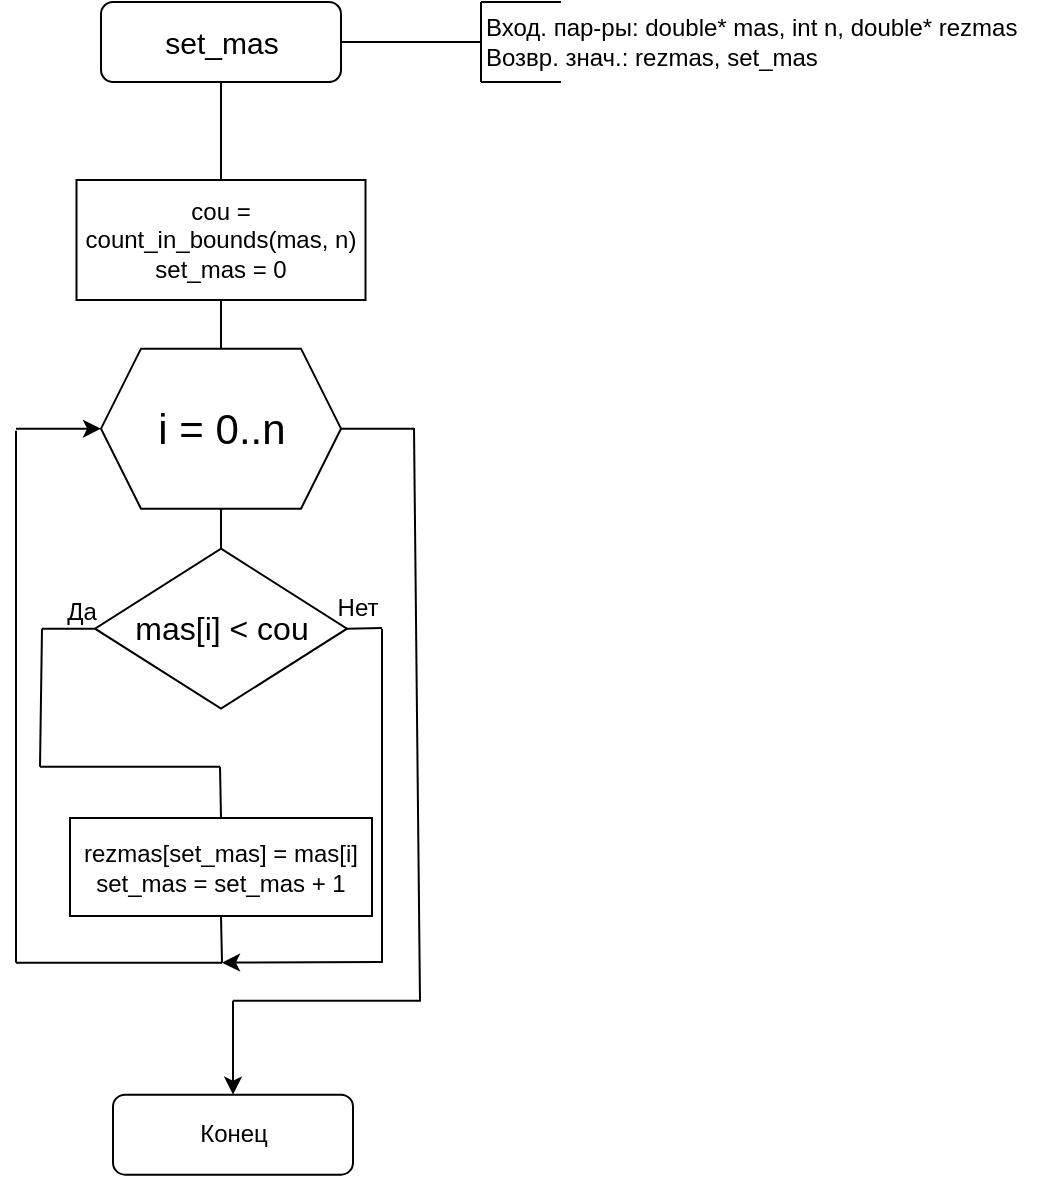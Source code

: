 <mxfile version="21.7.5" type="device">
  <diagram id="C5RBs43oDa-KdzZeNtuy" name="Page-1">
    <mxGraphModel dx="1247" dy="659" grid="0" gridSize="10" guides="1" tooltips="1" connect="1" arrows="1" fold="1" page="1" pageScale="1" pageWidth="827" pageHeight="1169" math="0" shadow="0">
      <root>
        <mxCell id="WIyWlLk6GJQsqaUBKTNV-0" />
        <mxCell id="WIyWlLk6GJQsqaUBKTNV-1" parent="WIyWlLk6GJQsqaUBKTNV-0" />
        <mxCell id="p8BFKP465fhOb9F-RIUU-540" value="&lt;font style=&quot;font-size: 15px;&quot;&gt;set_mas&lt;/font&gt;" style="rounded=1;whiteSpace=wrap;html=1;fontSize=14;glass=0;strokeWidth=1;shadow=0;" vertex="1" parent="WIyWlLk6GJQsqaUBKTNV-1">
          <mxGeometry x="292.5" y="334.997" width="120" height="40" as="geometry" />
        </mxCell>
        <mxCell id="p8BFKP465fhOb9F-RIUU-541" value="Конец" style="rounded=1;whiteSpace=wrap;html=1;fontSize=12;glass=0;strokeWidth=1;shadow=0;" vertex="1" parent="WIyWlLk6GJQsqaUBKTNV-1">
          <mxGeometry x="298.5" y="881.327" width="120" height="40" as="geometry" />
        </mxCell>
        <mxCell id="p8BFKP465fhOb9F-RIUU-542" value="Вход. пар-ры: double* mas, int n, double* rezmas&lt;br&gt;Возвр. знач.: rezmas, set_mas" style="text;html=1;strokeColor=none;fillColor=none;align=left;verticalAlign=middle;whiteSpace=wrap;rounded=0;" vertex="1" parent="WIyWlLk6GJQsqaUBKTNV-1">
          <mxGeometry x="482.5" y="340" width="279.5" height="30" as="geometry" />
        </mxCell>
        <mxCell id="p8BFKP465fhOb9F-RIUU-543" value="" style="endArrow=none;html=1;rounded=0;entryX=1;entryY=0.5;entryDx=0;entryDy=0;exitX=0;exitY=0.5;exitDx=0;exitDy=0;" edge="1" parent="WIyWlLk6GJQsqaUBKTNV-1" source="p8BFKP465fhOb9F-RIUU-542" target="p8BFKP465fhOb9F-RIUU-540">
          <mxGeometry width="50" height="50" relative="1" as="geometry">
            <mxPoint x="392.5" y="424.997" as="sourcePoint" />
            <mxPoint x="442.5" y="374.997" as="targetPoint" />
          </mxGeometry>
        </mxCell>
        <mxCell id="p8BFKP465fhOb9F-RIUU-544" value="" style="endArrow=none;html=1;rounded=0;" edge="1" parent="WIyWlLk6GJQsqaUBKTNV-1">
          <mxGeometry width="50" height="50" relative="1" as="geometry">
            <mxPoint x="482.5" y="334.997" as="sourcePoint" />
            <mxPoint x="482.5" y="354.997" as="targetPoint" />
          </mxGeometry>
        </mxCell>
        <mxCell id="p8BFKP465fhOb9F-RIUU-545" value="" style="endArrow=none;html=1;rounded=0;" edge="1" parent="WIyWlLk6GJQsqaUBKTNV-1">
          <mxGeometry width="50" height="50" relative="1" as="geometry">
            <mxPoint x="482.5" y="374.997" as="sourcePoint" />
            <mxPoint x="482.5" y="354.997" as="targetPoint" />
          </mxGeometry>
        </mxCell>
        <mxCell id="p8BFKP465fhOb9F-RIUU-546" value="" style="endArrow=none;html=1;rounded=0;" edge="1" parent="WIyWlLk6GJQsqaUBKTNV-1">
          <mxGeometry width="50" height="50" relative="1" as="geometry">
            <mxPoint x="482.5" y="374.997" as="sourcePoint" />
            <mxPoint x="522.5" y="374.997" as="targetPoint" />
          </mxGeometry>
        </mxCell>
        <mxCell id="p8BFKP465fhOb9F-RIUU-547" value="" style="endArrow=none;html=1;rounded=0;" edge="1" parent="WIyWlLk6GJQsqaUBKTNV-1">
          <mxGeometry width="50" height="50" relative="1" as="geometry">
            <mxPoint x="482.5" y="334.997" as="sourcePoint" />
            <mxPoint x="522.5" y="334.997" as="targetPoint" />
          </mxGeometry>
        </mxCell>
        <mxCell id="p8BFKP465fhOb9F-RIUU-549" value="" style="endArrow=none;html=1;rounded=0;exitX=0.5;exitY=1;exitDx=0;exitDy=0;entryX=0.5;entryY=0;entryDx=0;entryDy=0;" edge="1" parent="WIyWlLk6GJQsqaUBKTNV-1" source="p8BFKP465fhOb9F-RIUU-540">
          <mxGeometry width="50" height="50" relative="1" as="geometry">
            <mxPoint x="520.5" y="649.997" as="sourcePoint" />
            <mxPoint x="352.5" y="424.997" as="targetPoint" />
          </mxGeometry>
        </mxCell>
        <mxCell id="p8BFKP465fhOb9F-RIUU-550" value="&lt;font style=&quot;font-size: 12px;&quot;&gt;cou = count_in_bounds(mas, n)&lt;br&gt;set_mas&amp;nbsp;= 0&lt;br&gt;&lt;/font&gt;" style="rounded=0;whiteSpace=wrap;html=1;" vertex="1" parent="WIyWlLk6GJQsqaUBKTNV-1">
          <mxGeometry x="280.25" y="424" width="144.5" height="60" as="geometry" />
        </mxCell>
        <mxCell id="p8BFKP465fhOb9F-RIUU-551" value="&lt;font style=&quot;font-size: 21px;&quot;&gt;i = 0..n&lt;/font&gt;" style="shape=hexagon;perimeter=hexagonPerimeter2;whiteSpace=wrap;html=1;fixedSize=1;" vertex="1" parent="WIyWlLk6GJQsqaUBKTNV-1">
          <mxGeometry x="292.5" y="508.33" width="120" height="80" as="geometry" />
        </mxCell>
        <mxCell id="p8BFKP465fhOb9F-RIUU-552" value="" style="endArrow=none;html=1;rounded=0;exitX=0.5;exitY=0;exitDx=0;exitDy=0;entryX=0.5;entryY=1;entryDx=0;entryDy=0;" edge="1" parent="WIyWlLk6GJQsqaUBKTNV-1" source="p8BFKP465fhOb9F-RIUU-551" target="p8BFKP465fhOb9F-RIUU-550">
          <mxGeometry width="50" height="50" relative="1" as="geometry">
            <mxPoint x="548" y="507.33" as="sourcePoint" />
            <mxPoint x="598" y="457.33" as="targetPoint" />
          </mxGeometry>
        </mxCell>
        <mxCell id="p8BFKP465fhOb9F-RIUU-554" value="" style="endArrow=none;html=1;rounded=0;exitX=0.5;exitY=1;exitDx=0;exitDy=0;entryX=0.5;entryY=0;entryDx=0;entryDy=0;" edge="1" parent="WIyWlLk6GJQsqaUBKTNV-1" source="p8BFKP465fhOb9F-RIUU-551">
          <mxGeometry width="50" height="50" relative="1" as="geometry">
            <mxPoint x="548" y="669.33" as="sourcePoint" />
            <mxPoint x="352.5" y="612.33" as="targetPoint" />
          </mxGeometry>
        </mxCell>
        <mxCell id="p8BFKP465fhOb9F-RIUU-557" value="" style="endArrow=none;html=1;rounded=0;" edge="1" parent="WIyWlLk6GJQsqaUBKTNV-1">
          <mxGeometry width="50" height="50" relative="1" as="geometry">
            <mxPoint x="250" y="815.33" as="sourcePoint" />
            <mxPoint x="250" y="549.33" as="targetPoint" />
          </mxGeometry>
        </mxCell>
        <mxCell id="p8BFKP465fhOb9F-RIUU-558" value="" style="endArrow=classic;html=1;rounded=0;entryX=0;entryY=0.5;entryDx=0;entryDy=0;" edge="1" parent="WIyWlLk6GJQsqaUBKTNV-1" target="p8BFKP465fhOb9F-RIUU-551">
          <mxGeometry width="50" height="50" relative="1" as="geometry">
            <mxPoint x="250" y="548.33" as="sourcePoint" />
            <mxPoint x="305" y="539.33" as="targetPoint" />
          </mxGeometry>
        </mxCell>
        <mxCell id="p8BFKP465fhOb9F-RIUU-560" value="" style="endArrow=none;html=1;rounded=0;exitX=1;exitY=0.5;exitDx=0;exitDy=0;" edge="1" parent="WIyWlLk6GJQsqaUBKTNV-1" source="p8BFKP465fhOb9F-RIUU-551">
          <mxGeometry width="50" height="50" relative="1" as="geometry">
            <mxPoint x="400" y="637.33" as="sourcePoint" />
            <mxPoint x="449" y="548.33" as="targetPoint" />
          </mxGeometry>
        </mxCell>
        <mxCell id="p8BFKP465fhOb9F-RIUU-562" value="" style="endArrow=classic;html=1;rounded=0;entryX=0.5;entryY=0;entryDx=0;entryDy=0;" edge="1" parent="WIyWlLk6GJQsqaUBKTNV-1" target="p8BFKP465fhOb9F-RIUU-541">
          <mxGeometry width="50" height="50" relative="1" as="geometry">
            <mxPoint x="358.5" y="834.33" as="sourcePoint" />
            <mxPoint x="436.5" y="724.33" as="targetPoint" />
          </mxGeometry>
        </mxCell>
        <mxCell id="p8BFKP465fhOb9F-RIUU-563" value="" style="endArrow=none;html=1;rounded=0;" edge="1" parent="WIyWlLk6GJQsqaUBKTNV-1">
          <mxGeometry width="50" height="50" relative="1" as="geometry">
            <mxPoint x="358.5" y="834.33" as="sourcePoint" />
            <mxPoint x="452.5" y="834.33" as="targetPoint" />
          </mxGeometry>
        </mxCell>
        <mxCell id="p8BFKP465fhOb9F-RIUU-564" value="" style="endArrow=none;html=1;rounded=0;" edge="1" parent="WIyWlLk6GJQsqaUBKTNV-1">
          <mxGeometry width="50" height="50" relative="1" as="geometry">
            <mxPoint x="452" y="834.33" as="sourcePoint" />
            <mxPoint x="449" y="548" as="targetPoint" />
          </mxGeometry>
        </mxCell>
        <mxCell id="p8BFKP465fhOb9F-RIUU-565" value="&lt;font style=&quot;font-size: 16px;&quot;&gt;mas[i] &amp;lt; cou&lt;/font&gt;" style="rhombus;whiteSpace=wrap;html=1;" vertex="1" parent="WIyWlLk6GJQsqaUBKTNV-1">
          <mxGeometry x="289.5" y="608.33" width="126" height="80" as="geometry" />
        </mxCell>
        <mxCell id="p8BFKP465fhOb9F-RIUU-566" value="&lt;div&gt;rezmas[set_mas] = mas[i]&lt;/div&gt;&lt;div&gt;set_mas = set_mas + 1&lt;/div&gt;" style="rounded=0;whiteSpace=wrap;html=1;" vertex="1" parent="WIyWlLk6GJQsqaUBKTNV-1">
          <mxGeometry x="277" y="743" width="151" height="49" as="geometry" />
        </mxCell>
        <mxCell id="p8BFKP465fhOb9F-RIUU-567" value="" style="endArrow=none;html=1;rounded=0;entryX=0;entryY=0.5;entryDx=0;entryDy=0;" edge="1" parent="WIyWlLk6GJQsqaUBKTNV-1" target="p8BFKP465fhOb9F-RIUU-565">
          <mxGeometry width="50" height="50" relative="1" as="geometry">
            <mxPoint x="263" y="648.33" as="sourcePoint" />
            <mxPoint x="397" y="685.33" as="targetPoint" />
          </mxGeometry>
        </mxCell>
        <mxCell id="p8BFKP465fhOb9F-RIUU-568" value="" style="endArrow=none;html=1;rounded=0;" edge="1" parent="WIyWlLk6GJQsqaUBKTNV-1">
          <mxGeometry width="50" height="50" relative="1" as="geometry">
            <mxPoint x="263" y="648.33" as="sourcePoint" />
            <mxPoint x="262" y="717.33" as="targetPoint" />
          </mxGeometry>
        </mxCell>
        <mxCell id="p8BFKP465fhOb9F-RIUU-569" value="" style="endArrow=none;html=1;rounded=0;" edge="1" parent="WIyWlLk6GJQsqaUBKTNV-1">
          <mxGeometry width="50" height="50" relative="1" as="geometry">
            <mxPoint x="262" y="717.33" as="sourcePoint" />
            <mxPoint x="352" y="717.33" as="targetPoint" />
          </mxGeometry>
        </mxCell>
        <mxCell id="p8BFKP465fhOb9F-RIUU-570" value="" style="endArrow=none;html=1;rounded=0;exitX=0.5;exitY=0;exitDx=0;exitDy=0;" edge="1" parent="WIyWlLk6GJQsqaUBKTNV-1" source="p8BFKP465fhOb9F-RIUU-566">
          <mxGeometry width="50" height="50" relative="1" as="geometry">
            <mxPoint x="293" y="762.33" as="sourcePoint" />
            <mxPoint x="352" y="717.33" as="targetPoint" />
          </mxGeometry>
        </mxCell>
        <mxCell id="p8BFKP465fhOb9F-RIUU-571" value="Да" style="text;html=1;strokeColor=none;fillColor=none;align=center;verticalAlign=middle;whiteSpace=wrap;rounded=0;" vertex="1" parent="WIyWlLk6GJQsqaUBKTNV-1">
          <mxGeometry x="253" y="625.33" width="60" height="30" as="geometry" />
        </mxCell>
        <mxCell id="p8BFKP465fhOb9F-RIUU-572" value="" style="endArrow=none;html=1;rounded=0;exitX=0.5;exitY=1;exitDx=0;exitDy=0;" edge="1" parent="WIyWlLk6GJQsqaUBKTNV-1" source="p8BFKP465fhOb9F-RIUU-566">
          <mxGeometry width="50" height="50" relative="1" as="geometry">
            <mxPoint x="329" y="736.33" as="sourcePoint" />
            <mxPoint x="353" y="815.33" as="targetPoint" />
          </mxGeometry>
        </mxCell>
        <mxCell id="p8BFKP465fhOb9F-RIUU-573" value="" style="endArrow=none;html=1;rounded=0;" edge="1" parent="WIyWlLk6GJQsqaUBKTNV-1">
          <mxGeometry width="50" height="50" relative="1" as="geometry">
            <mxPoint x="353" y="815.33" as="sourcePoint" />
            <mxPoint x="250" y="815.33" as="targetPoint" />
          </mxGeometry>
        </mxCell>
        <mxCell id="p8BFKP465fhOb9F-RIUU-574" value="" style="endArrow=none;html=1;rounded=0;exitX=1;exitY=0.5;exitDx=0;exitDy=0;" edge="1" parent="WIyWlLk6GJQsqaUBKTNV-1">
          <mxGeometry width="50" height="50" relative="1" as="geometry">
            <mxPoint x="433" y="648.33" as="sourcePoint" />
            <mxPoint x="433" y="815.33" as="targetPoint" />
          </mxGeometry>
        </mxCell>
        <mxCell id="p8BFKP465fhOb9F-RIUU-575" value="" style="endArrow=classic;html=1;rounded=0;" edge="1" parent="WIyWlLk6GJQsqaUBKTNV-1">
          <mxGeometry width="50" height="50" relative="1" as="geometry">
            <mxPoint x="433" y="815" as="sourcePoint" />
            <mxPoint x="353" y="815.33" as="targetPoint" />
          </mxGeometry>
        </mxCell>
        <mxCell id="p8BFKP465fhOb9F-RIUU-576" value="" style="endArrow=none;html=1;rounded=0;exitX=1;exitY=0.5;exitDx=0;exitDy=0;" edge="1" parent="WIyWlLk6GJQsqaUBKTNV-1" source="p8BFKP465fhOb9F-RIUU-565">
          <mxGeometry width="50" height="50" relative="1" as="geometry">
            <mxPoint x="417" y="644" as="sourcePoint" />
            <mxPoint x="433" y="648" as="targetPoint" />
          </mxGeometry>
        </mxCell>
        <mxCell id="p8BFKP465fhOb9F-RIUU-577" value="Нет" style="text;html=1;strokeColor=none;fillColor=none;align=center;verticalAlign=middle;whiteSpace=wrap;rounded=0;" vertex="1" parent="WIyWlLk6GJQsqaUBKTNV-1">
          <mxGeometry x="391" y="623" width="60" height="30" as="geometry" />
        </mxCell>
      </root>
    </mxGraphModel>
  </diagram>
</mxfile>

